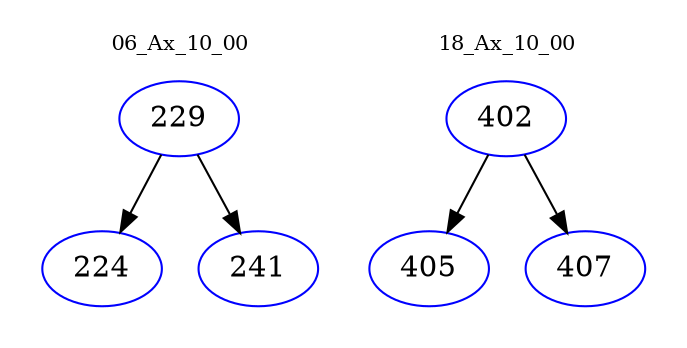 digraph{
subgraph cluster_0 {
color = white
label = "06_Ax_10_00";
fontsize=10;
T0_229 [label="229", color="blue"]
T0_229 -> T0_224 [color="black"]
T0_224 [label="224", color="blue"]
T0_229 -> T0_241 [color="black"]
T0_241 [label="241", color="blue"]
}
subgraph cluster_1 {
color = white
label = "18_Ax_10_00";
fontsize=10;
T1_402 [label="402", color="blue"]
T1_402 -> T1_405 [color="black"]
T1_405 [label="405", color="blue"]
T1_402 -> T1_407 [color="black"]
T1_407 [label="407", color="blue"]
}
}
